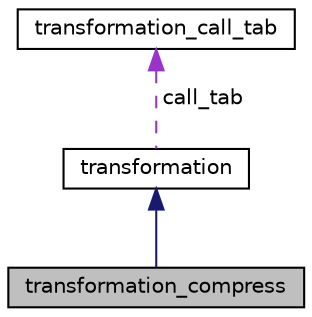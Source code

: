 digraph "transformation_compress"
{
 // LATEX_PDF_SIZE
  edge [fontname="Helvetica",fontsize="10",labelfontname="Helvetica",labelfontsize="10"];
  node [fontname="Helvetica",fontsize="10",shape=record];
  Node1 [label="transformation_compress",height=0.2,width=0.4,color="black", fillcolor="grey75", style="filled", fontcolor="black",tooltip="A class that implements data compression transformation."];
  Node2 -> Node1 [dir="back",color="midnightblue",fontsize="10",style="solid",fontname="Helvetica"];
  Node2 [label="transformation",height=0.2,width=0.4,color="black", fillcolor="white", style="filled",URL="$structtransformation.html",tooltip="Base abstract class for data transformation classes."];
  Node3 -> Node2 [dir="back",color="darkorchid3",fontsize="10",style="dashed",label=" call_tab" ,fontname="Helvetica"];
  Node3 [label="transformation_call_tab",height=0.2,width=0.4,color="black", fillcolor="white", style="filled",URL="$structtransformation__call__tab.html",tooltip="A virtual method table struct."];
}
